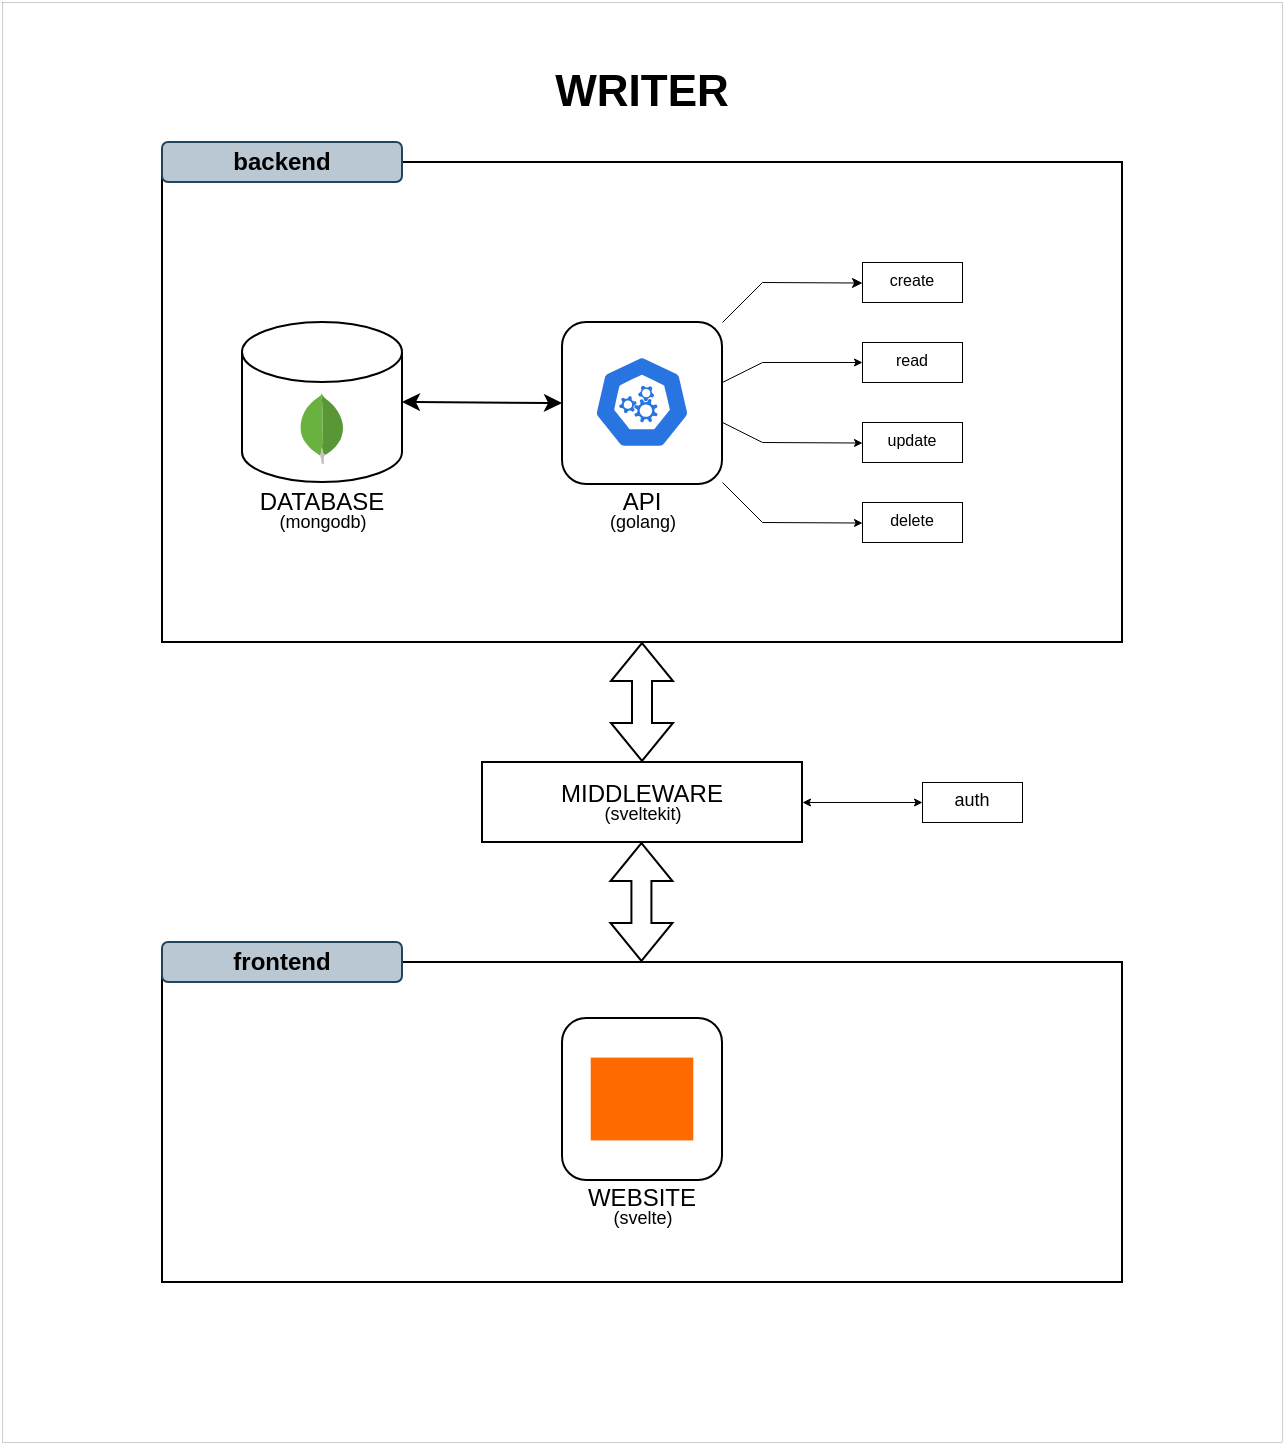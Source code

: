 <mxfile version="26.0.16">
  <diagram name="Page-1" id="l6HlXiaJpYoPERC6b3Eo">
    <mxGraphModel dx="1393" dy="909" grid="1" gridSize="10" guides="1" tooltips="1" connect="1" arrows="1" fold="1" page="1" pageScale="1" pageWidth="1100" pageHeight="1700" math="0" shadow="0">
      <root>
        <mxCell id="0" />
        <mxCell id="1" parent="0" />
        <mxCell id="EfFWIhfREnGLAckDw5dp-110" value="" style="rounded=0;whiteSpace=wrap;html=1;fillColor=none;strokeWidth=0.1;" vertex="1" parent="1">
          <mxGeometry x="200" y="120" width="640" height="720" as="geometry" />
        </mxCell>
        <mxCell id="EfFWIhfREnGLAckDw5dp-104" value="" style="rounded=0;whiteSpace=wrap;html=1;" vertex="1" parent="1">
          <mxGeometry x="280" y="600" width="480" height="160" as="geometry" />
        </mxCell>
        <mxCell id="EfFWIhfREnGLAckDw5dp-100" value="" style="rounded=0;whiteSpace=wrap;html=1;" vertex="1" parent="1">
          <mxGeometry x="280" y="200" width="480" height="240" as="geometry" />
        </mxCell>
        <mxCell id="EfFWIhfREnGLAckDw5dp-1" value="&lt;font style=&quot;font-size: 22px;&quot;&gt;&lt;b&gt;WRITER&lt;/b&gt;&lt;/font&gt;" style="text;html=1;align=center;verticalAlign=middle;whiteSpace=wrap;rounded=0;" vertex="1" parent="1">
          <mxGeometry x="460" y="150" width="120" height="30" as="geometry" />
        </mxCell>
        <mxCell id="EfFWIhfREnGLAckDw5dp-42" value="" style="group" vertex="1" connectable="0" parent="1">
          <mxGeometry x="630" y="250" width="50" height="20" as="geometry" />
        </mxCell>
        <mxCell id="EfFWIhfREnGLAckDw5dp-40" value="" style="rounded=0;whiteSpace=wrap;html=1;strokeWidth=0.5;" vertex="1" parent="EfFWIhfREnGLAckDw5dp-42">
          <mxGeometry width="50" height="20" as="geometry" />
        </mxCell>
        <mxCell id="EfFWIhfREnGLAckDw5dp-41" value="&lt;font style=&quot;font-size: 8px;&quot;&gt;create&lt;/font&gt;" style="text;html=1;align=center;verticalAlign=middle;whiteSpace=wrap;rounded=0;" vertex="1" parent="EfFWIhfREnGLAckDw5dp-42">
          <mxGeometry y="3.158" width="50" height="9.474" as="geometry" />
        </mxCell>
        <mxCell id="EfFWIhfREnGLAckDw5dp-43" value="" style="group" vertex="1" connectable="0" parent="1">
          <mxGeometry x="630" y="290" width="50" height="20" as="geometry" />
        </mxCell>
        <mxCell id="EfFWIhfREnGLAckDw5dp-44" value="" style="rounded=0;whiteSpace=wrap;html=1;strokeWidth=0.5;" vertex="1" parent="EfFWIhfREnGLAckDw5dp-43">
          <mxGeometry width="50" height="20" as="geometry" />
        </mxCell>
        <mxCell id="EfFWIhfREnGLAckDw5dp-45" value="&lt;font style=&quot;font-size: 8px;&quot;&gt;read&lt;/font&gt;" style="text;html=1;align=center;verticalAlign=middle;whiteSpace=wrap;rounded=0;" vertex="1" parent="EfFWIhfREnGLAckDw5dp-43">
          <mxGeometry y="3.158" width="50" height="9.474" as="geometry" />
        </mxCell>
        <mxCell id="EfFWIhfREnGLAckDw5dp-46" value="" style="group" vertex="1" connectable="0" parent="1">
          <mxGeometry x="630" y="330" width="50" height="20" as="geometry" />
        </mxCell>
        <mxCell id="EfFWIhfREnGLAckDw5dp-47" value="" style="rounded=0;whiteSpace=wrap;html=1;strokeWidth=0.5;" vertex="1" parent="EfFWIhfREnGLAckDw5dp-46">
          <mxGeometry width="50" height="20" as="geometry" />
        </mxCell>
        <mxCell id="EfFWIhfREnGLAckDw5dp-48" value="&lt;font style=&quot;font-size: 8px;&quot;&gt;update&lt;/font&gt;" style="text;html=1;align=center;verticalAlign=middle;whiteSpace=wrap;rounded=0;" vertex="1" parent="EfFWIhfREnGLAckDw5dp-46">
          <mxGeometry y="3.158" width="50" height="9.474" as="geometry" />
        </mxCell>
        <mxCell id="EfFWIhfREnGLAckDw5dp-49" value="" style="group" vertex="1" connectable="0" parent="1">
          <mxGeometry x="630" y="370" width="50" height="20" as="geometry" />
        </mxCell>
        <mxCell id="EfFWIhfREnGLAckDw5dp-50" value="" style="rounded=0;whiteSpace=wrap;html=1;strokeWidth=0.5;" vertex="1" parent="EfFWIhfREnGLAckDw5dp-49">
          <mxGeometry width="50" height="20" as="geometry" />
        </mxCell>
        <mxCell id="EfFWIhfREnGLAckDw5dp-51" value="&lt;font style=&quot;font-size: 8px;&quot;&gt;delete&lt;/font&gt;" style="text;html=1;align=center;verticalAlign=middle;whiteSpace=wrap;rounded=0;" vertex="1" parent="EfFWIhfREnGLAckDw5dp-49">
          <mxGeometry y="3.158" width="50" height="9.474" as="geometry" />
        </mxCell>
        <mxCell id="EfFWIhfREnGLAckDw5dp-52" value="" style="group" vertex="1" connectable="0" parent="1">
          <mxGeometry x="320" y="280" width="80" height="80" as="geometry" />
        </mxCell>
        <mxCell id="EfFWIhfREnGLAckDw5dp-80" value="" style="group" vertex="1" connectable="0" parent="EfFWIhfREnGLAckDw5dp-52">
          <mxGeometry width="80" height="80" as="geometry" />
        </mxCell>
        <mxCell id="EfFWIhfREnGLAckDw5dp-2" value="" style="shape=cylinder3;whiteSpace=wrap;html=1;boundedLbl=1;backgroundOutline=1;size=15;movable=1;resizable=1;rotatable=1;deletable=1;editable=1;locked=0;connectable=1;" vertex="1" parent="EfFWIhfREnGLAckDw5dp-80">
          <mxGeometry width="80" height="80" as="geometry" />
        </mxCell>
        <mxCell id="EfFWIhfREnGLAckDw5dp-3" value="" style="dashed=0;outlineConnect=0;html=1;align=center;labelPosition=center;verticalLabelPosition=bottom;verticalAlign=top;shape=mxgraph.weblogos.mongodb;movable=1;resizable=1;rotatable=1;deletable=1;editable=1;locked=0;connectable=1;" vertex="1" parent="EfFWIhfREnGLAckDw5dp-80">
          <mxGeometry x="28.571" y="35.556" width="22.857" height="35.556" as="geometry" />
        </mxCell>
        <mxCell id="EfFWIhfREnGLAckDw5dp-53" value="" style="group" vertex="1" connectable="0" parent="1">
          <mxGeometry x="320" y="360" width="80" height="24" as="geometry" />
        </mxCell>
        <mxCell id="EfFWIhfREnGLAckDw5dp-4" value="DATABASE" style="text;html=1;align=center;verticalAlign=middle;whiteSpace=wrap;rounded=0;movable=1;resizable=1;rotatable=1;deletable=1;editable=1;locked=0;connectable=1;" vertex="1" parent="EfFWIhfREnGLAckDw5dp-53">
          <mxGeometry width="80" height="20" as="geometry" />
        </mxCell>
        <mxCell id="EfFWIhfREnGLAckDw5dp-5" value="&lt;font style=&quot;font-size: 9px;&quot;&gt;(mongodb)&lt;/font&gt;" style="text;html=1;align=center;verticalAlign=middle;whiteSpace=wrap;rounded=0;movable=1;resizable=1;rotatable=1;deletable=1;editable=1;locked=0;connectable=1;" vertex="1" parent="EfFWIhfREnGLAckDw5dp-53">
          <mxGeometry x="5.714" y="14" width="68.571" height="10" as="geometry" />
        </mxCell>
        <mxCell id="EfFWIhfREnGLAckDw5dp-58" value="" style="endArrow=classic;html=1;rounded=0;entryX=0;entryY=0.75;entryDx=0;entryDy=0;strokeWidth=0.5;endSize=4;" edge="1" parent="1" target="EfFWIhfREnGLAckDw5dp-41">
          <mxGeometry width="50" height="50" relative="1" as="geometry">
            <mxPoint x="560" y="280" as="sourcePoint" />
            <mxPoint x="610" y="230" as="targetPoint" />
            <Array as="points">
              <mxPoint x="580" y="260" />
            </Array>
          </mxGeometry>
        </mxCell>
        <mxCell id="EfFWIhfREnGLAckDw5dp-59" value="" style="endArrow=classic;html=1;rounded=0;exitX=1;exitY=0;exitDx=0;exitDy=0;strokeWidth=0.5;endSize=3;entryX=0;entryY=0.75;entryDx=0;entryDy=0;" edge="1" parent="1" source="EfFWIhfREnGLAckDw5dp-55" target="EfFWIhfREnGLAckDw5dp-51">
          <mxGeometry width="50" height="50" relative="1" as="geometry">
            <mxPoint x="560" y="387" as="sourcePoint" />
            <mxPoint x="620" y="380" as="targetPoint" />
            <Array as="points">
              <mxPoint x="580" y="380" />
            </Array>
          </mxGeometry>
        </mxCell>
        <mxCell id="EfFWIhfREnGLAckDw5dp-63" value="" style="endArrow=classic;html=1;rounded=0;exitX=1;exitY=0.37;exitDx=0;exitDy=0;exitPerimeter=0;strokeWidth=0.5;endSize=3;" edge="1" parent="1" source="EfFWIhfREnGLAckDw5dp-30">
          <mxGeometry width="50" height="50" relative="1" as="geometry">
            <mxPoint x="580" y="350" as="sourcePoint" />
            <mxPoint x="630" y="300" as="targetPoint" />
            <Array as="points">
              <mxPoint x="580" y="300" />
            </Array>
          </mxGeometry>
        </mxCell>
        <mxCell id="EfFWIhfREnGLAckDw5dp-64" value="" style="endArrow=classic;html=1;rounded=0;entryX=0;entryY=0.75;entryDx=0;entryDy=0;exitX=1;exitY=0.617;exitDx=0;exitDy=0;exitPerimeter=0;strokeWidth=0.5;endSize=3;" edge="1" parent="1" source="EfFWIhfREnGLAckDw5dp-30" target="EfFWIhfREnGLAckDw5dp-48">
          <mxGeometry width="50" height="50" relative="1" as="geometry">
            <mxPoint x="570" y="370" as="sourcePoint" />
            <mxPoint x="620" y="320" as="targetPoint" />
            <Array as="points">
              <mxPoint x="580" y="340" />
            </Array>
          </mxGeometry>
        </mxCell>
        <mxCell id="EfFWIhfREnGLAckDw5dp-66" value="" style="endArrow=classic;startArrow=classic;html=1;rounded=0;exitX=1;exitY=0.5;exitDx=0;exitDy=0;exitPerimeter=0;entryX=0;entryY=0.5;entryDx=0;entryDy=0;" edge="1" parent="1" source="EfFWIhfREnGLAckDw5dp-2" target="EfFWIhfREnGLAckDw5dp-30">
          <mxGeometry width="50" height="50" relative="1" as="geometry">
            <mxPoint x="420" y="260" as="sourcePoint" />
            <mxPoint x="470" y="210" as="targetPoint" />
          </mxGeometry>
        </mxCell>
        <mxCell id="EfFWIhfREnGLAckDw5dp-79" value="" style="group" vertex="1" connectable="0" parent="1">
          <mxGeometry x="480" y="628" width="80" height="104" as="geometry" />
        </mxCell>
        <mxCell id="EfFWIhfREnGLAckDw5dp-69" value="" style="group" vertex="1" connectable="0" parent="EfFWIhfREnGLAckDw5dp-79">
          <mxGeometry width="80" height="81" as="geometry" />
        </mxCell>
        <mxCell id="EfFWIhfREnGLAckDw5dp-75" value="" style="group" vertex="1" connectable="0" parent="EfFWIhfREnGLAckDw5dp-69">
          <mxGeometry width="80" height="81" as="geometry" />
        </mxCell>
        <mxCell id="EfFWIhfREnGLAckDw5dp-70" value="" style="rounded=1;whiteSpace=wrap;html=1;" vertex="1" parent="EfFWIhfREnGLAckDw5dp-75">
          <mxGeometry width="80" height="81" as="geometry" />
        </mxCell>
        <mxCell id="EfFWIhfREnGLAckDw5dp-72" value="" style="points=[];aspect=fixed;html=1;align=center;shadow=0;dashed=0;fillColor=#FF6A00;strokeColor=none;shape=mxgraph.alibaba_cloud.domain_and_website;" vertex="1" parent="EfFWIhfREnGLAckDw5dp-75">
          <mxGeometry x="14.35" y="19.8" width="51.3" height="41.4" as="geometry" />
        </mxCell>
        <mxCell id="EfFWIhfREnGLAckDw5dp-76" value="" style="group" vertex="1" connectable="0" parent="EfFWIhfREnGLAckDw5dp-79">
          <mxGeometry y="80" width="80" height="24" as="geometry" />
        </mxCell>
        <mxCell id="EfFWIhfREnGLAckDw5dp-77" value="WEBSITE" style="text;html=1;align=center;verticalAlign=middle;whiteSpace=wrap;rounded=0;movable=1;resizable=1;rotatable=1;deletable=1;editable=1;locked=0;connectable=1;" vertex="1" parent="EfFWIhfREnGLAckDw5dp-76">
          <mxGeometry width="80" height="20" as="geometry" />
        </mxCell>
        <mxCell id="EfFWIhfREnGLAckDw5dp-78" value="&lt;font style=&quot;font-size: 9px;&quot;&gt;(svelte)&lt;/font&gt;" style="text;html=1;align=center;verticalAlign=middle;whiteSpace=wrap;rounded=0;movable=1;resizable=1;rotatable=1;deletable=1;editable=1;locked=0;connectable=1;" vertex="1" parent="EfFWIhfREnGLAckDw5dp-76">
          <mxGeometry x="5.714" y="14" width="68.571" height="10" as="geometry" />
        </mxCell>
        <mxCell id="EfFWIhfREnGLAckDw5dp-81" value="" style="group" vertex="1" connectable="0" parent="1">
          <mxGeometry x="480" y="280" width="80" height="104" as="geometry" />
        </mxCell>
        <mxCell id="EfFWIhfREnGLAckDw5dp-54" value="" style="group" vertex="1" connectable="0" parent="EfFWIhfREnGLAckDw5dp-81">
          <mxGeometry y="80" width="80" height="24" as="geometry" />
        </mxCell>
        <mxCell id="EfFWIhfREnGLAckDw5dp-55" value="API" style="text;html=1;align=center;verticalAlign=middle;whiteSpace=wrap;rounded=0;movable=1;resizable=1;rotatable=1;deletable=1;editable=1;locked=0;connectable=1;" vertex="1" parent="EfFWIhfREnGLAckDw5dp-54">
          <mxGeometry width="80" height="20" as="geometry" />
        </mxCell>
        <mxCell id="EfFWIhfREnGLAckDw5dp-56" value="&lt;font style=&quot;font-size: 9px;&quot;&gt;(golang)&lt;/font&gt;" style="text;html=1;align=center;verticalAlign=middle;whiteSpace=wrap;rounded=0;movable=1;resizable=1;rotatable=1;deletable=1;editable=1;locked=0;connectable=1;" vertex="1" parent="EfFWIhfREnGLAckDw5dp-54">
          <mxGeometry x="5.714" y="14" width="68.571" height="10" as="geometry" />
        </mxCell>
        <mxCell id="EfFWIhfREnGLAckDw5dp-68" value="" style="group" vertex="1" connectable="0" parent="EfFWIhfREnGLAckDw5dp-81">
          <mxGeometry width="80" height="81" as="geometry" />
        </mxCell>
        <mxCell id="EfFWIhfREnGLAckDw5dp-30" value="" style="rounded=1;whiteSpace=wrap;html=1;" vertex="1" parent="EfFWIhfREnGLAckDw5dp-68">
          <mxGeometry width="80" height="81" as="geometry" />
        </mxCell>
        <mxCell id="EfFWIhfREnGLAckDw5dp-12" value="" style="aspect=fixed;sketch=0;html=1;dashed=0;whitespace=wrap;verticalLabelPosition=bottom;verticalAlign=top;fillColor=#2875E2;strokeColor=#ffffff;points=[[0.005,0.63,0],[0.1,0.2,0],[0.9,0.2,0],[0.5,0,0],[0.995,0.63,0],[0.72,0.99,0],[0.5,1,0],[0.28,0.99,0]];shape=mxgraph.kubernetes.icon2;prIcon=api" vertex="1" parent="EfFWIhfREnGLAckDw5dp-68">
          <mxGeometry x="15.78" y="16.75" width="48.44" height="46.5" as="geometry" />
        </mxCell>
        <mxCell id="EfFWIhfREnGLAckDw5dp-102" value="" style="group" vertex="1" connectable="0" parent="1">
          <mxGeometry x="280" y="190" width="120" height="20" as="geometry" />
        </mxCell>
        <mxCell id="EfFWIhfREnGLAckDw5dp-98" value="" style="rounded=1;whiteSpace=wrap;html=1;fillColor=#bac8d3;strokeColor=#23445d;" vertex="1" parent="EfFWIhfREnGLAckDw5dp-102">
          <mxGeometry width="120" height="20" as="geometry" />
        </mxCell>
        <mxCell id="EfFWIhfREnGLAckDw5dp-99" value="&lt;b&gt;backend&lt;/b&gt;" style="text;html=1;align=center;verticalAlign=middle;whiteSpace=wrap;rounded=0;" vertex="1" parent="EfFWIhfREnGLAckDw5dp-102">
          <mxGeometry x="10" width="100" height="20" as="geometry" />
        </mxCell>
        <mxCell id="EfFWIhfREnGLAckDw5dp-103" value="" style="group" vertex="1" connectable="0" parent="1">
          <mxGeometry x="440" y="500" width="270" height="40" as="geometry" />
        </mxCell>
        <mxCell id="EfFWIhfREnGLAckDw5dp-83" value="" style="rounded=0;whiteSpace=wrap;html=1;" vertex="1" parent="EfFWIhfREnGLAckDw5dp-103">
          <mxGeometry width="160" height="40" as="geometry" />
        </mxCell>
        <mxCell id="EfFWIhfREnGLAckDw5dp-85" value="" style="group" vertex="1" connectable="0" parent="EfFWIhfREnGLAckDw5dp-103">
          <mxGeometry x="40" y="7" width="80" height="24" as="geometry" />
        </mxCell>
        <mxCell id="EfFWIhfREnGLAckDw5dp-88" value="" style="group" vertex="1" connectable="0" parent="EfFWIhfREnGLAckDw5dp-85">
          <mxGeometry y="-1" width="80" height="24" as="geometry" />
        </mxCell>
        <mxCell id="EfFWIhfREnGLAckDw5dp-86" value="MIDDLEWARE" style="text;html=1;align=center;verticalAlign=middle;whiteSpace=wrap;rounded=0;movable=1;resizable=1;rotatable=1;deletable=1;editable=1;locked=0;connectable=1;" vertex="1" parent="EfFWIhfREnGLAckDw5dp-88">
          <mxGeometry width="80" height="20" as="geometry" />
        </mxCell>
        <mxCell id="EfFWIhfREnGLAckDw5dp-87" value="&lt;font style=&quot;font-size: 9px;&quot;&gt;(sveltekit)&lt;/font&gt;" style="text;html=1;align=center;verticalAlign=middle;whiteSpace=wrap;rounded=0;movable=1;resizable=1;rotatable=1;deletable=1;editable=1;locked=0;connectable=1;" vertex="1" parent="EfFWIhfREnGLAckDw5dp-88">
          <mxGeometry x="5.714" y="14" width="68.571" height="10" as="geometry" />
        </mxCell>
        <mxCell id="EfFWIhfREnGLAckDw5dp-93" value="" style="group" vertex="1" connectable="0" parent="EfFWIhfREnGLAckDw5dp-103">
          <mxGeometry x="220" y="10" width="50" height="20" as="geometry" />
        </mxCell>
        <mxCell id="EfFWIhfREnGLAckDw5dp-94" value="" style="rounded=0;whiteSpace=wrap;html=1;strokeWidth=0.5;" vertex="1" parent="EfFWIhfREnGLAckDw5dp-93">
          <mxGeometry width="50" height="20" as="geometry" />
        </mxCell>
        <mxCell id="EfFWIhfREnGLAckDw5dp-95" value="&lt;font style=&quot;font-size: 9px;&quot;&gt;auth&lt;/font&gt;" style="text;html=1;align=center;verticalAlign=middle;whiteSpace=wrap;rounded=0;" vertex="1" parent="EfFWIhfREnGLAckDw5dp-93">
          <mxGeometry y="3.158" width="50" height="9.474" as="geometry" />
        </mxCell>
        <mxCell id="EfFWIhfREnGLAckDw5dp-96" value="" style="endArrow=classic;startArrow=classic;html=1;rounded=0;exitX=1;exitY=0.5;exitDx=0;exitDy=0;entryX=0;entryY=0.5;entryDx=0;entryDy=0;strokeWidth=0.5;endSize=3;startSize=3;" edge="1" parent="EfFWIhfREnGLAckDw5dp-103" source="EfFWIhfREnGLAckDw5dp-83" target="EfFWIhfREnGLAckDw5dp-94">
          <mxGeometry width="50" height="50" relative="1" as="geometry">
            <mxPoint x="220" y="100" as="sourcePoint" />
            <mxPoint x="270" y="50" as="targetPoint" />
          </mxGeometry>
        </mxCell>
        <mxCell id="EfFWIhfREnGLAckDw5dp-105" value="" style="group" vertex="1" connectable="0" parent="1">
          <mxGeometry x="280" y="590" width="120" height="20" as="geometry" />
        </mxCell>
        <mxCell id="EfFWIhfREnGLAckDw5dp-106" value="" style="rounded=1;whiteSpace=wrap;html=1;fillColor=#bac8d3;strokeColor=#23445d;" vertex="1" parent="EfFWIhfREnGLAckDw5dp-105">
          <mxGeometry width="120" height="20" as="geometry" />
        </mxCell>
        <mxCell id="EfFWIhfREnGLAckDw5dp-107" value="&lt;b&gt;frontend&lt;/b&gt;" style="text;html=1;align=center;verticalAlign=middle;whiteSpace=wrap;rounded=0;" vertex="1" parent="EfFWIhfREnGLAckDw5dp-105">
          <mxGeometry x="10" width="100" height="20" as="geometry" />
        </mxCell>
        <mxCell id="EfFWIhfREnGLAckDw5dp-108" value="" style="shape=flexArrow;endArrow=classic;startArrow=classic;html=1;rounded=0;entryX=0.5;entryY=1;entryDx=0;entryDy=0;" edge="1" parent="1" target="EfFWIhfREnGLAckDw5dp-100">
          <mxGeometry width="100" height="100" relative="1" as="geometry">
            <mxPoint x="520" y="500" as="sourcePoint" />
            <mxPoint x="620" y="400" as="targetPoint" />
          </mxGeometry>
        </mxCell>
        <mxCell id="EfFWIhfREnGLAckDw5dp-109" value="" style="shape=flexArrow;endArrow=classic;startArrow=classic;html=1;rounded=0;entryX=0.5;entryY=1;entryDx=0;entryDy=0;" edge="1" parent="1">
          <mxGeometry width="100" height="100" relative="1" as="geometry">
            <mxPoint x="519.71" y="600" as="sourcePoint" />
            <mxPoint x="519.71" y="540" as="targetPoint" />
          </mxGeometry>
        </mxCell>
      </root>
    </mxGraphModel>
  </diagram>
</mxfile>

